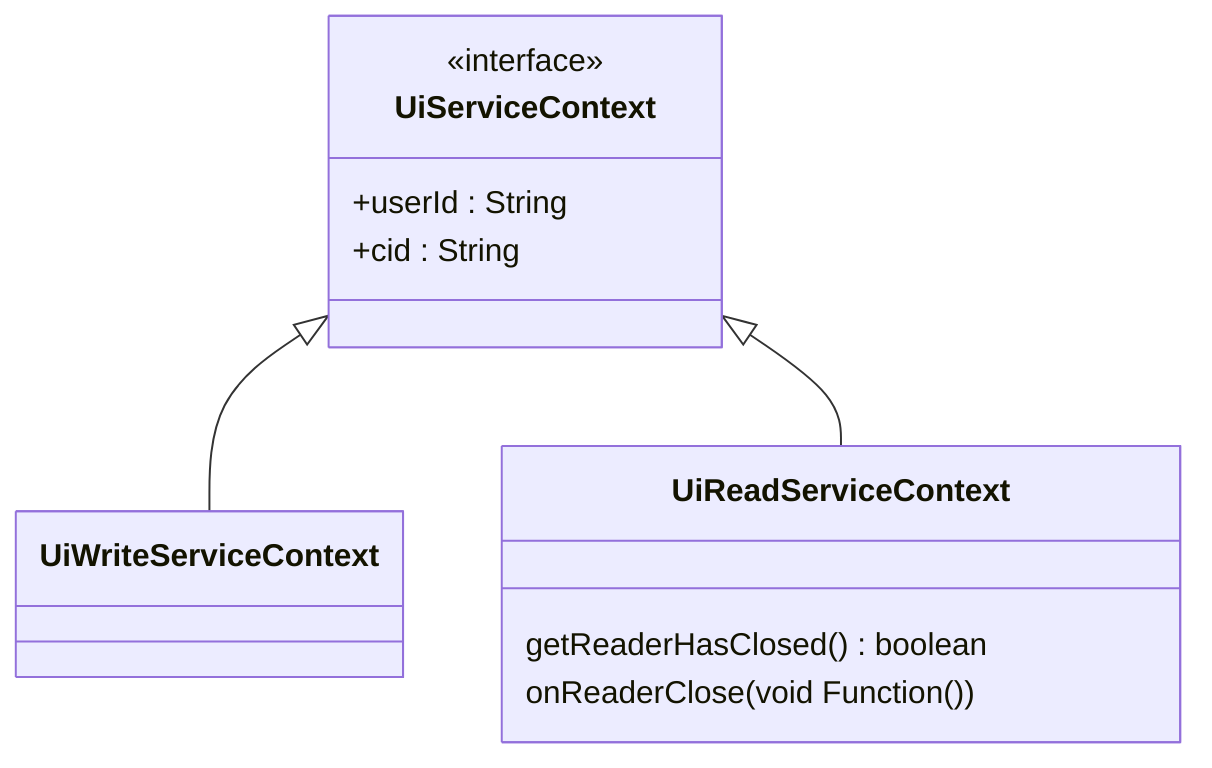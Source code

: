 classDiagram
    class UiServiceContext{
    <<interface>>
    
    +userId : String
    +cid : String
    }
    class UiReadServiceContext {
        getReaderHasClosed() boolean
        onReaderClose(void Function())
    }

    class UiWriteServiceContext
    
    UiServiceContext <|-- UiWriteServiceContext
    UiServiceContext <|-- UiReadServiceContext